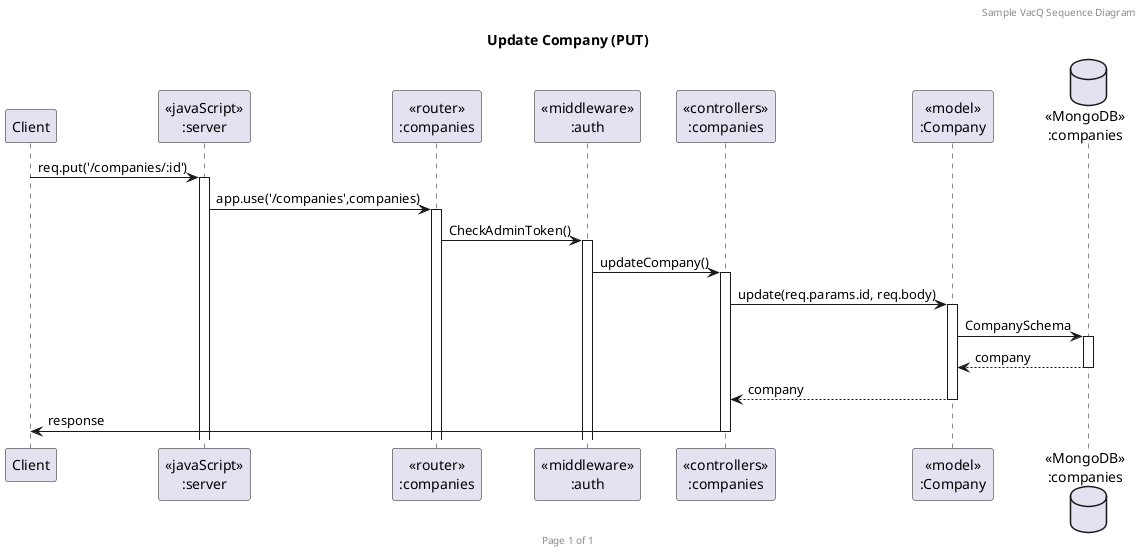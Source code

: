 @startuml Manage Company (PUT)

header Sample VacQ Sequence Diagram
footer Page %page% of %lastpage%
title "Update Company (PUT)"

participant "Client" as client
participant "<<javaScript>>\n:server" as server
participant "<<router>>\n:companies" as routerCompanies
participant "<<middleware>>\n:auth" as authMiddleware
participant "<<controllers>>\n:companies" as controllersCompanies
participant "<<model>>\n:Company" as modelCompany
database "<<MongoDB>>\n:companies" as CompaniesDatabase

client->server ++:req.put('/companies/:id')
server->routerCompanies ++:app.use('/companies',companies)
routerCompanies -> authMiddleware ++: CheckAdminToken()
authMiddleware -> controllersCompanies ++:updateCompany()
controllersCompanies -> modelCompany ++:update(req.params.id, req.body)
modelCompany -> CompaniesDatabase ++: CompanySchema
CompaniesDatabase --> modelCompany --: company
controllersCompanies <-- modelCompany --: company
controllersCompanies->client --:response



@enduml
